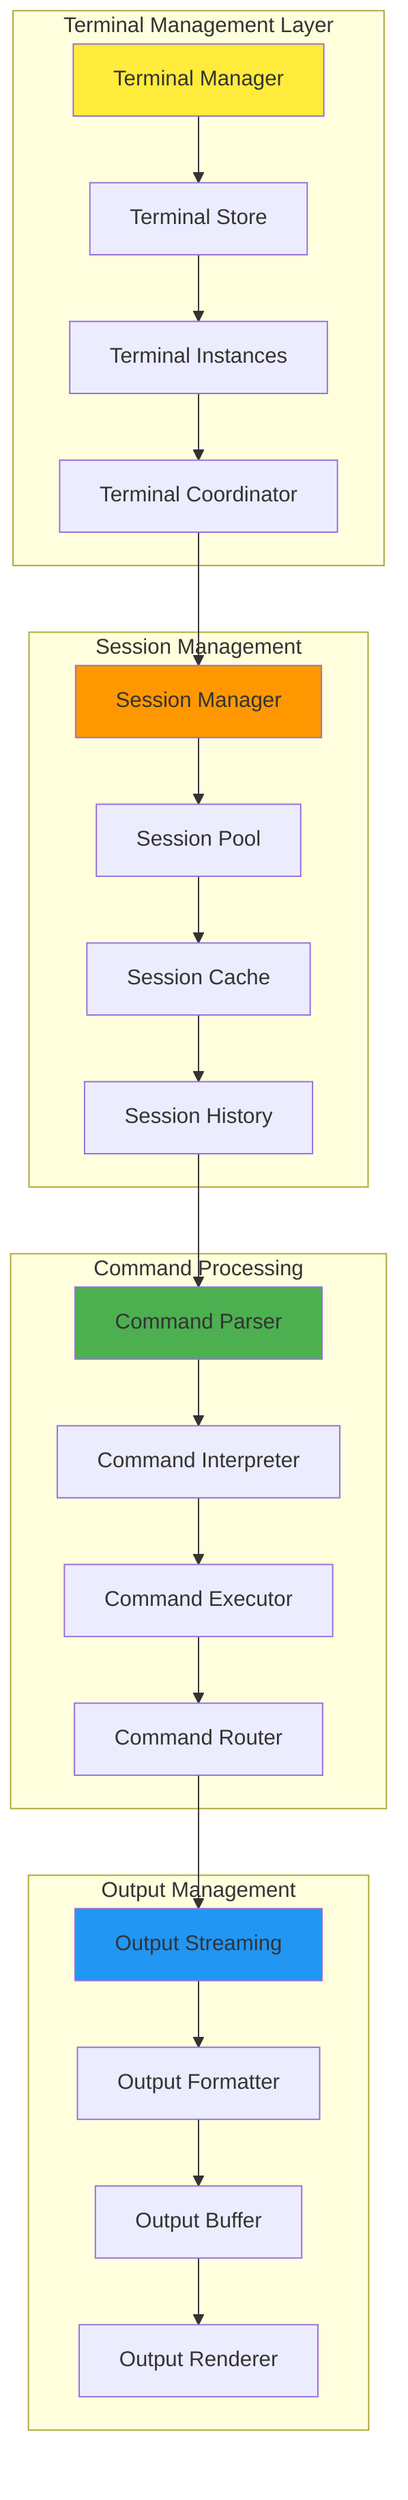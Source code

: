 graph TD
    subgraph "Terminal Management Layer"
        TM[Terminal Manager]
        TS[Terminal Store]
        TI[Terminal Instances]
        TC[Terminal Coordinator]
    end
    
    subgraph "Session Management"
        SM[Session Manager]
        SP[Session Pool]
        SC[Session Cache]
        SH[Session History]
    end
    
    subgraph "Command Processing"
        CP[Command Parser]
        CI[Command Interpreter]
        CE[Command Executor]
        CR[Command Router]
    end
    
    subgraph "Output Management"
        OS[Output Streaming]
        OF[Output Formatter]
        OB[Output Buffer]
        OR[Output Renderer]
    end
    
    TM --> TS
    TS --> TI
    TI --> TC
    
    TC --> SM
    SM --> SP
    SP --> SC
    SC --> SH
    
    SH --> CP
    CP --> CI
    CI --> CE
    CE --> CR
    
    CR --> OS
    OS --> OF
    OF --> OB
    OB --> OR
    
    style TM fill:#ffeb3b
    style CP fill:#4caf50
    style OS fill:#2196f3
    style SM fill:#ff9800